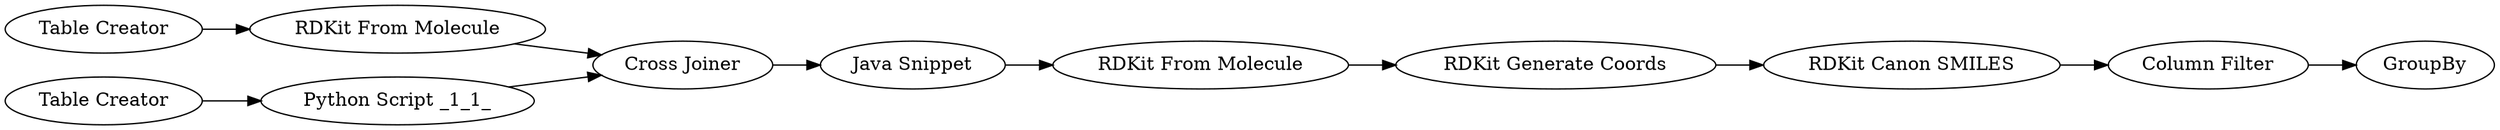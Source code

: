 digraph {
	195 -> 199
	202 -> 183
	183 -> 184
	203 -> 202
	201 -> 161
	199 -> 200
	167 -> 203
	161 -> 200
	184 -> 179
	200 -> 167
	200 [label="Cross Joiner"]
	179 [label=GroupBy]
	167 [label="Java Snippet"]
	203 [label="RDKit From Molecule"]
	201 [label="Table Creator"]
	161 [label="Python Script _1_1_"]
	183 [label="RDKit Canon SMILES"]
	202 [label="RDKit Generate Coords"]
	184 [label="Column Filter"]
	195 [label="Table Creator"]
	199 [label="RDKit From Molecule"]
	rankdir=LR
}
